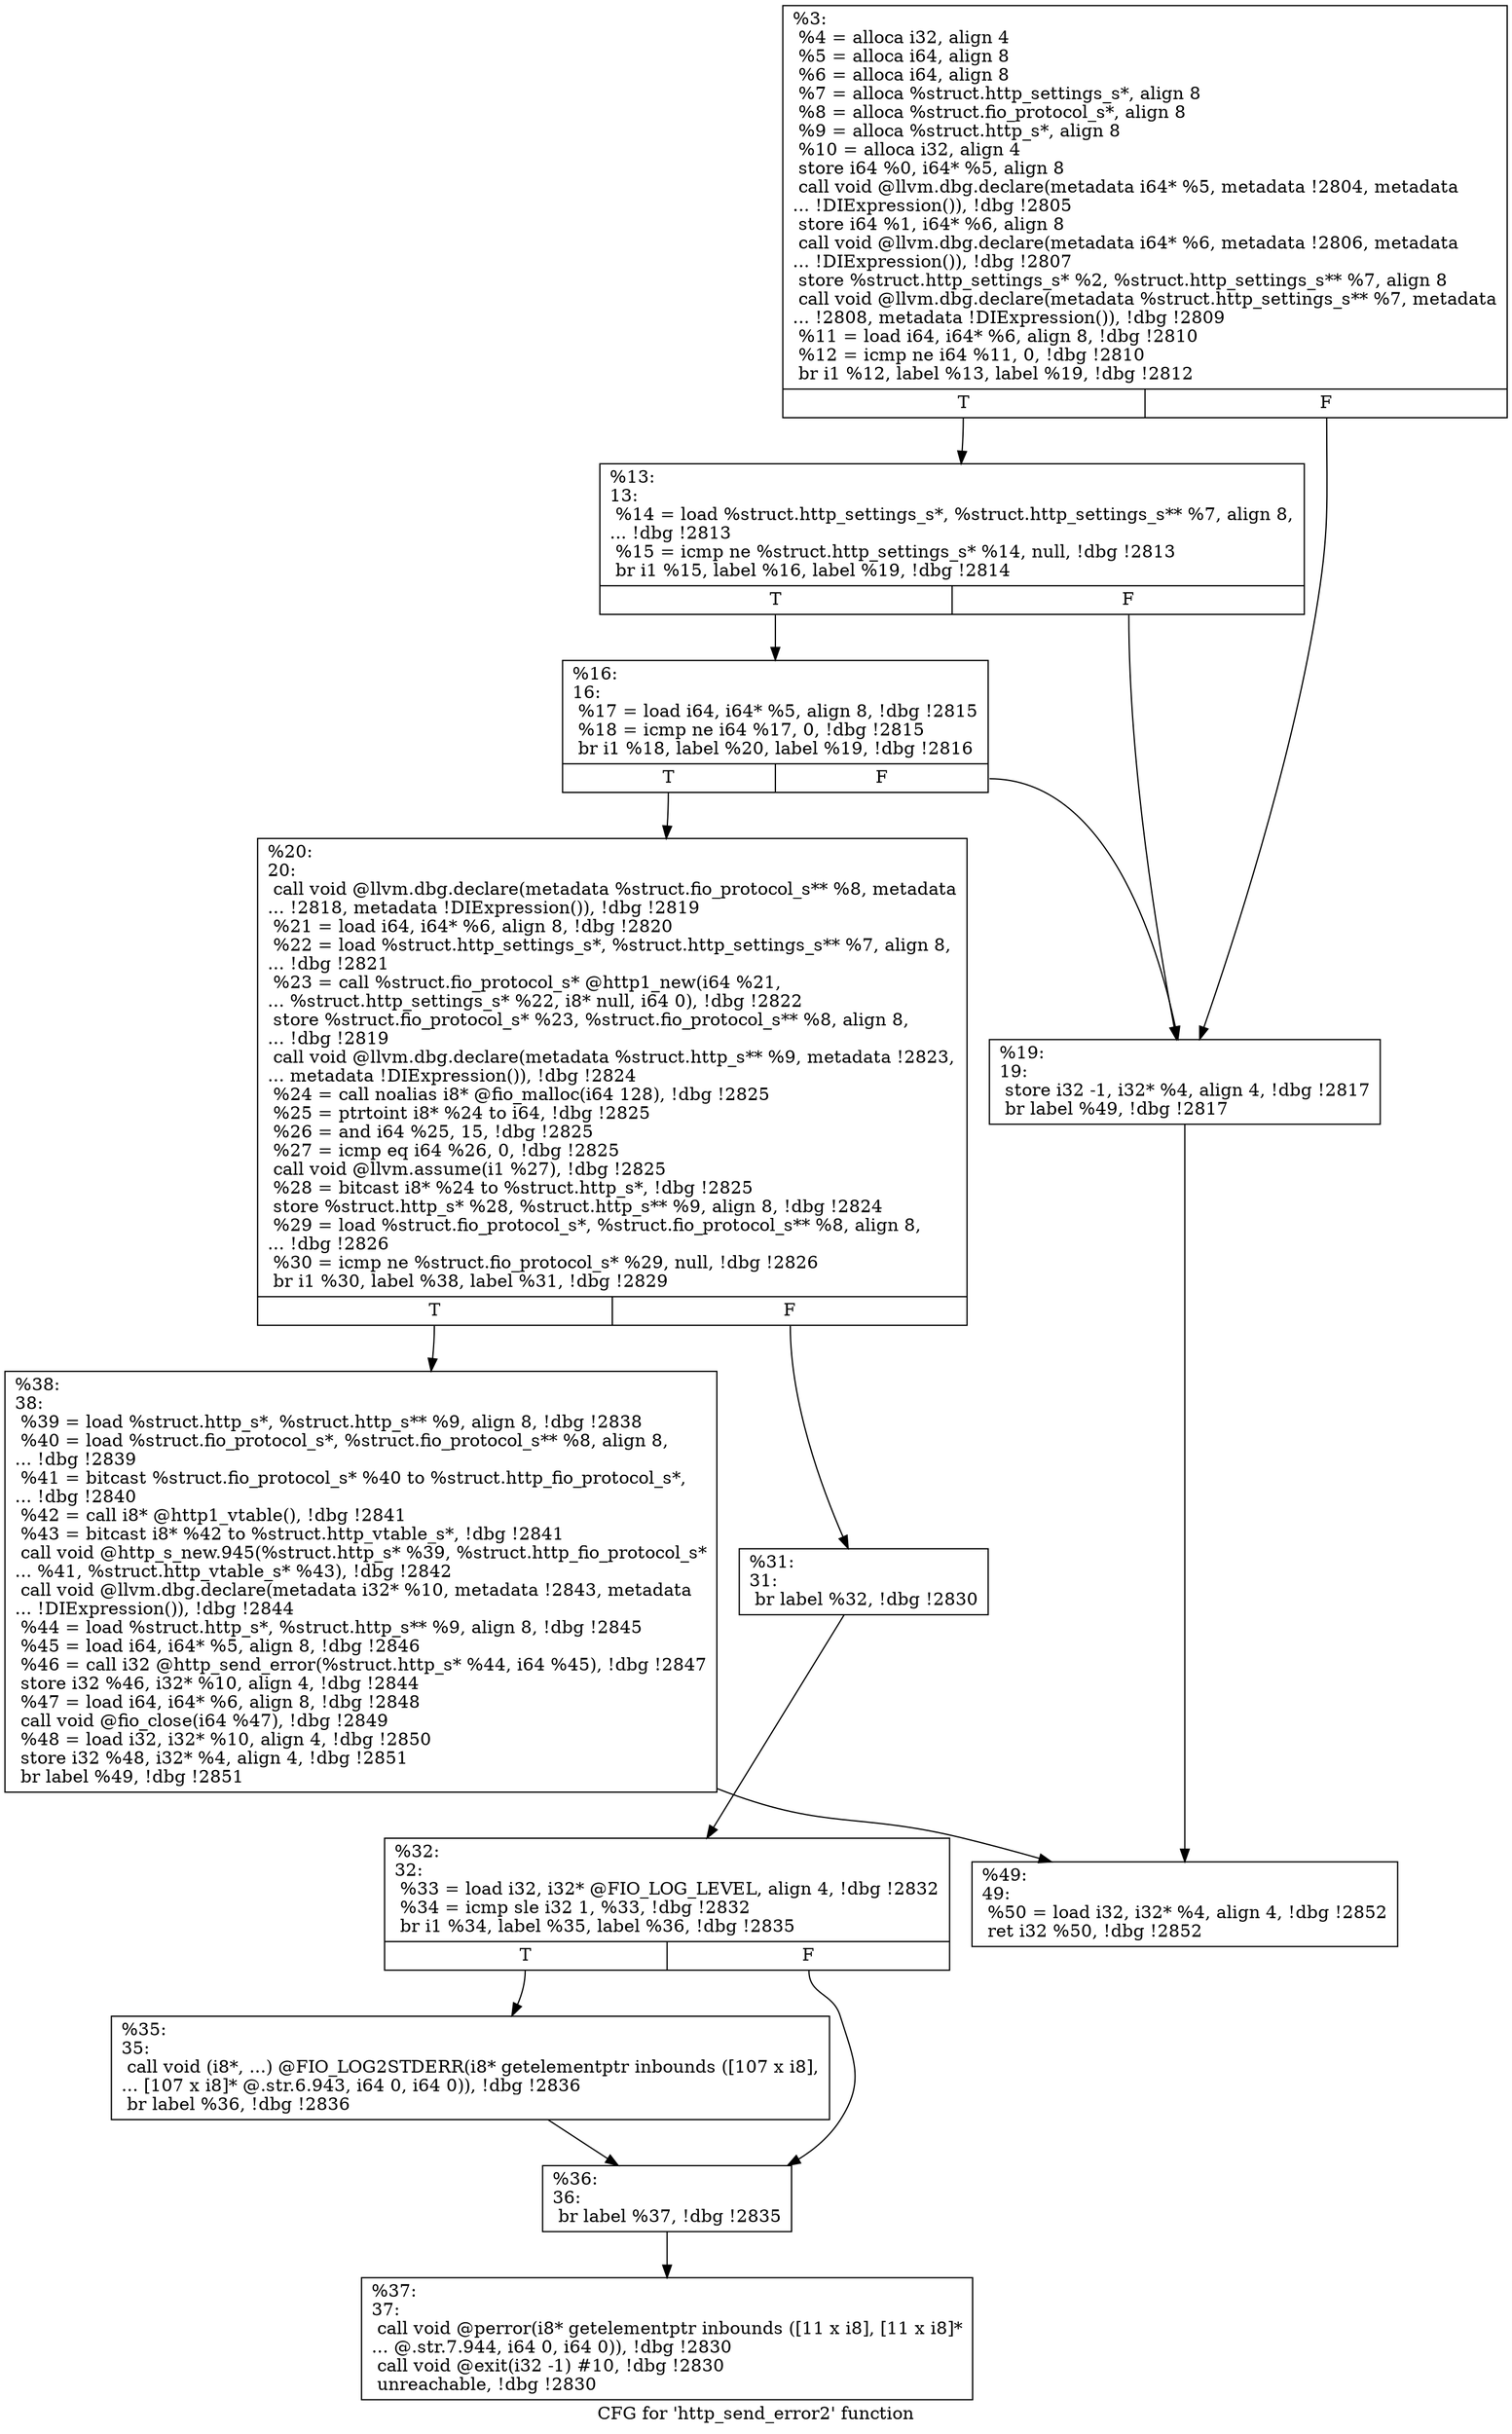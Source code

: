 digraph "CFG for 'http_send_error2' function" {
	label="CFG for 'http_send_error2' function";

	Node0x556852538a90 [shape=record,label="{%3:\l  %4 = alloca i32, align 4\l  %5 = alloca i64, align 8\l  %6 = alloca i64, align 8\l  %7 = alloca %struct.http_settings_s*, align 8\l  %8 = alloca %struct.fio_protocol_s*, align 8\l  %9 = alloca %struct.http_s*, align 8\l  %10 = alloca i32, align 4\l  store i64 %0, i64* %5, align 8\l  call void @llvm.dbg.declare(metadata i64* %5, metadata !2804, metadata\l... !DIExpression()), !dbg !2805\l  store i64 %1, i64* %6, align 8\l  call void @llvm.dbg.declare(metadata i64* %6, metadata !2806, metadata\l... !DIExpression()), !dbg !2807\l  store %struct.http_settings_s* %2, %struct.http_settings_s** %7, align 8\l  call void @llvm.dbg.declare(metadata %struct.http_settings_s** %7, metadata\l... !2808, metadata !DIExpression()), !dbg !2809\l  %11 = load i64, i64* %6, align 8, !dbg !2810\l  %12 = icmp ne i64 %11, 0, !dbg !2810\l  br i1 %12, label %13, label %19, !dbg !2812\l|{<s0>T|<s1>F}}"];
	Node0x556852538a90:s0 -> Node0x55685253b040;
	Node0x556852538a90:s1 -> Node0x55685253b0e0;
	Node0x55685253b040 [shape=record,label="{%13:\l13:                                               \l  %14 = load %struct.http_settings_s*, %struct.http_settings_s** %7, align 8,\l... !dbg !2813\l  %15 = icmp ne %struct.http_settings_s* %14, null, !dbg !2813\l  br i1 %15, label %16, label %19, !dbg !2814\l|{<s0>T|<s1>F}}"];
	Node0x55685253b040:s0 -> Node0x55685253b090;
	Node0x55685253b040:s1 -> Node0x55685253b0e0;
	Node0x55685253b090 [shape=record,label="{%16:\l16:                                               \l  %17 = load i64, i64* %5, align 8, !dbg !2815\l  %18 = icmp ne i64 %17, 0, !dbg !2815\l  br i1 %18, label %20, label %19, !dbg !2816\l|{<s0>T|<s1>F}}"];
	Node0x55685253b090:s0 -> Node0x55685253b130;
	Node0x55685253b090:s1 -> Node0x55685253b0e0;
	Node0x55685253b0e0 [shape=record,label="{%19:\l19:                                               \l  store i32 -1, i32* %4, align 4, !dbg !2817\l  br label %49, !dbg !2817\l}"];
	Node0x55685253b0e0 -> Node0x55685253b360;
	Node0x55685253b130 [shape=record,label="{%20:\l20:                                               \l  call void @llvm.dbg.declare(metadata %struct.fio_protocol_s** %8, metadata\l... !2818, metadata !DIExpression()), !dbg !2819\l  %21 = load i64, i64* %6, align 8, !dbg !2820\l  %22 = load %struct.http_settings_s*, %struct.http_settings_s** %7, align 8,\l... !dbg !2821\l  %23 = call %struct.fio_protocol_s* @http1_new(i64 %21,\l... %struct.http_settings_s* %22, i8* null, i64 0), !dbg !2822\l  store %struct.fio_protocol_s* %23, %struct.fio_protocol_s** %8, align 8,\l... !dbg !2819\l  call void @llvm.dbg.declare(metadata %struct.http_s** %9, metadata !2823,\l... metadata !DIExpression()), !dbg !2824\l  %24 = call noalias i8* @fio_malloc(i64 128), !dbg !2825\l  %25 = ptrtoint i8* %24 to i64, !dbg !2825\l  %26 = and i64 %25, 15, !dbg !2825\l  %27 = icmp eq i64 %26, 0, !dbg !2825\l  call void @llvm.assume(i1 %27), !dbg !2825\l  %28 = bitcast i8* %24 to %struct.http_s*, !dbg !2825\l  store %struct.http_s* %28, %struct.http_s** %9, align 8, !dbg !2824\l  %29 = load %struct.fio_protocol_s*, %struct.fio_protocol_s** %8, align 8,\l... !dbg !2826\l  %30 = icmp ne %struct.fio_protocol_s* %29, null, !dbg !2826\l  br i1 %30, label %38, label %31, !dbg !2829\l|{<s0>T|<s1>F}}"];
	Node0x55685253b130:s0 -> Node0x55685253b310;
	Node0x55685253b130:s1 -> Node0x55685253b180;
	Node0x55685253b180 [shape=record,label="{%31:\l31:                                               \l  br label %32, !dbg !2830\l}"];
	Node0x55685253b180 -> Node0x55685253b1d0;
	Node0x55685253b1d0 [shape=record,label="{%32:\l32:                                               \l  %33 = load i32, i32* @FIO_LOG_LEVEL, align 4, !dbg !2832\l  %34 = icmp sle i32 1, %33, !dbg !2832\l  br i1 %34, label %35, label %36, !dbg !2835\l|{<s0>T|<s1>F}}"];
	Node0x55685253b1d0:s0 -> Node0x55685253b220;
	Node0x55685253b1d0:s1 -> Node0x55685253b270;
	Node0x55685253b220 [shape=record,label="{%35:\l35:                                               \l  call void (i8*, ...) @FIO_LOG2STDERR(i8* getelementptr inbounds ([107 x i8],\l... [107 x i8]* @.str.6.943, i64 0, i64 0)), !dbg !2836\l  br label %36, !dbg !2836\l}"];
	Node0x55685253b220 -> Node0x55685253b270;
	Node0x55685253b270 [shape=record,label="{%36:\l36:                                               \l  br label %37, !dbg !2835\l}"];
	Node0x55685253b270 -> Node0x55685253b2c0;
	Node0x55685253b2c0 [shape=record,label="{%37:\l37:                                               \l  call void @perror(i8* getelementptr inbounds ([11 x i8], [11 x i8]*\l... @.str.7.944, i64 0, i64 0)), !dbg !2830\l  call void @exit(i32 -1) #10, !dbg !2830\l  unreachable, !dbg !2830\l}"];
	Node0x55685253b310 [shape=record,label="{%38:\l38:                                               \l  %39 = load %struct.http_s*, %struct.http_s** %9, align 8, !dbg !2838\l  %40 = load %struct.fio_protocol_s*, %struct.fio_protocol_s** %8, align 8,\l... !dbg !2839\l  %41 = bitcast %struct.fio_protocol_s* %40 to %struct.http_fio_protocol_s*,\l... !dbg !2840\l  %42 = call i8* @http1_vtable(), !dbg !2841\l  %43 = bitcast i8* %42 to %struct.http_vtable_s*, !dbg !2841\l  call void @http_s_new.945(%struct.http_s* %39, %struct.http_fio_protocol_s*\l... %41, %struct.http_vtable_s* %43), !dbg !2842\l  call void @llvm.dbg.declare(metadata i32* %10, metadata !2843, metadata\l... !DIExpression()), !dbg !2844\l  %44 = load %struct.http_s*, %struct.http_s** %9, align 8, !dbg !2845\l  %45 = load i64, i64* %5, align 8, !dbg !2846\l  %46 = call i32 @http_send_error(%struct.http_s* %44, i64 %45), !dbg !2847\l  store i32 %46, i32* %10, align 4, !dbg !2844\l  %47 = load i64, i64* %6, align 8, !dbg !2848\l  call void @fio_close(i64 %47), !dbg !2849\l  %48 = load i32, i32* %10, align 4, !dbg !2850\l  store i32 %48, i32* %4, align 4, !dbg !2851\l  br label %49, !dbg !2851\l}"];
	Node0x55685253b310 -> Node0x55685253b360;
	Node0x55685253b360 [shape=record,label="{%49:\l49:                                               \l  %50 = load i32, i32* %4, align 4, !dbg !2852\l  ret i32 %50, !dbg !2852\l}"];
}
